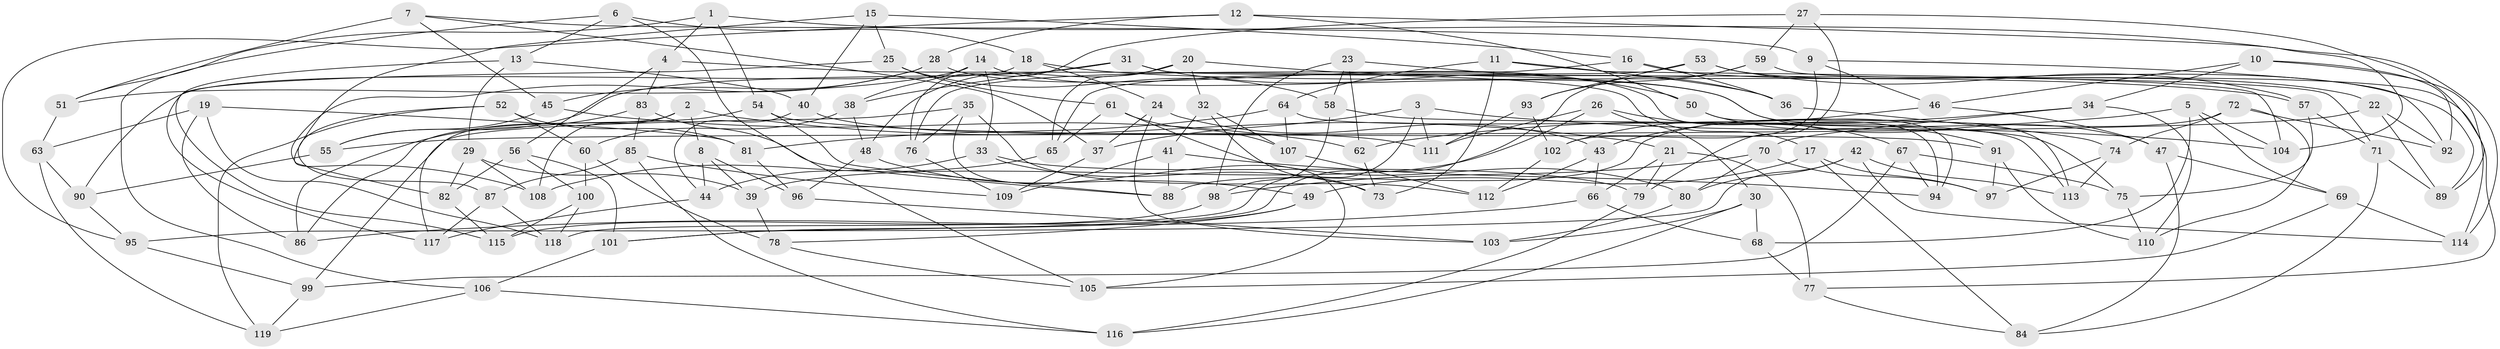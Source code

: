 // coarse degree distribution, {6: 0.3493975903614458, 5: 0.08433734939759036, 4: 0.5542168674698795, 3: 0.012048192771084338}
// Generated by graph-tools (version 1.1) at 2025/24/03/03/25 07:24:28]
// undirected, 119 vertices, 238 edges
graph export_dot {
graph [start="1"]
  node [color=gray90,style=filled];
  1;
  2;
  3;
  4;
  5;
  6;
  7;
  8;
  9;
  10;
  11;
  12;
  13;
  14;
  15;
  16;
  17;
  18;
  19;
  20;
  21;
  22;
  23;
  24;
  25;
  26;
  27;
  28;
  29;
  30;
  31;
  32;
  33;
  34;
  35;
  36;
  37;
  38;
  39;
  40;
  41;
  42;
  43;
  44;
  45;
  46;
  47;
  48;
  49;
  50;
  51;
  52;
  53;
  54;
  55;
  56;
  57;
  58;
  59;
  60;
  61;
  62;
  63;
  64;
  65;
  66;
  67;
  68;
  69;
  70;
  71;
  72;
  73;
  74;
  75;
  76;
  77;
  78;
  79;
  80;
  81;
  82;
  83;
  84;
  85;
  86;
  87;
  88;
  89;
  90;
  91;
  92;
  93;
  94;
  95;
  96;
  97;
  98;
  99;
  100;
  101;
  102;
  103;
  104;
  105;
  106;
  107;
  108;
  109;
  110;
  111;
  112;
  113;
  114;
  115;
  116;
  117;
  118;
  119;
  1 -- 51;
  1 -- 54;
  1 -- 114;
  1 -- 4;
  2 -- 21;
  2 -- 8;
  2 -- 108;
  2 -- 117;
  3 -- 37;
  3 -- 118;
  3 -- 104;
  3 -- 111;
  4 -- 17;
  4 -- 56;
  4 -- 83;
  5 -- 62;
  5 -- 69;
  5 -- 68;
  5 -- 104;
  6 -- 13;
  6 -- 105;
  6 -- 18;
  6 -- 106;
  7 -- 37;
  7 -- 51;
  7 -- 9;
  7 -- 45;
  8 -- 39;
  8 -- 44;
  8 -- 96;
  9 -- 92;
  9 -- 46;
  9 -- 102;
  10 -- 114;
  10 -- 34;
  10 -- 92;
  10 -- 46;
  11 -- 64;
  11 -- 36;
  11 -- 73;
  11 -- 104;
  12 -- 104;
  12 -- 28;
  12 -- 50;
  12 -- 95;
  13 -- 29;
  13 -- 40;
  13 -- 115;
  14 -- 51;
  14 -- 33;
  14 -- 38;
  14 -- 47;
  15 -- 25;
  15 -- 40;
  15 -- 16;
  15 -- 108;
  16 -- 76;
  16 -- 36;
  16 -- 22;
  17 -- 84;
  17 -- 97;
  17 -- 49;
  18 -- 90;
  18 -- 57;
  18 -- 24;
  19 -- 118;
  19 -- 81;
  19 -- 86;
  19 -- 63;
  20 -- 48;
  20 -- 32;
  20 -- 113;
  20 -- 65;
  21 -- 66;
  21 -- 77;
  21 -- 79;
  22 -- 89;
  22 -- 92;
  22 -- 55;
  23 -- 98;
  23 -- 62;
  23 -- 58;
  23 -- 36;
  24 -- 43;
  24 -- 37;
  24 -- 103;
  25 -- 58;
  25 -- 61;
  25 -- 117;
  26 -- 67;
  26 -- 30;
  26 -- 39;
  26 -- 111;
  27 -- 76;
  27 -- 79;
  27 -- 59;
  27 -- 89;
  28 -- 45;
  28 -- 82;
  28 -- 94;
  29 -- 108;
  29 -- 39;
  29 -- 82;
  30 -- 116;
  30 -- 68;
  30 -- 103;
  31 -- 38;
  31 -- 50;
  31 -- 71;
  31 -- 55;
  32 -- 73;
  32 -- 41;
  32 -- 107;
  33 -- 73;
  33 -- 79;
  33 -- 44;
  34 -- 110;
  34 -- 43;
  34 -- 70;
  35 -- 99;
  35 -- 76;
  35 -- 105;
  35 -- 112;
  36 -- 74;
  37 -- 109;
  38 -- 60;
  38 -- 48;
  39 -- 78;
  40 -- 111;
  40 -- 44;
  41 -- 109;
  41 -- 88;
  41 -- 94;
  42 -- 95;
  42 -- 114;
  42 -- 80;
  42 -- 113;
  43 -- 66;
  43 -- 112;
  44 -- 117;
  45 -- 55;
  45 -- 62;
  46 -- 102;
  46 -- 47;
  47 -- 84;
  47 -- 69;
  48 -- 96;
  48 -- 49;
  49 -- 101;
  49 -- 78;
  50 -- 94;
  50 -- 91;
  51 -- 63;
  52 -- 60;
  52 -- 119;
  52 -- 81;
  52 -- 87;
  53 -- 57;
  53 -- 89;
  53 -- 93;
  53 -- 65;
  54 -- 86;
  54 -- 88;
  54 -- 91;
  55 -- 90;
  56 -- 101;
  56 -- 82;
  56 -- 100;
  57 -- 75;
  57 -- 71;
  58 -- 75;
  58 -- 98;
  59 -- 77;
  59 -- 93;
  59 -- 101;
  60 -- 78;
  60 -- 100;
  61 -- 65;
  61 -- 107;
  61 -- 80;
  62 -- 73;
  63 -- 119;
  63 -- 90;
  64 -- 107;
  64 -- 113;
  64 -- 81;
  65 -- 108;
  66 -- 68;
  66 -- 86;
  67 -- 94;
  67 -- 75;
  67 -- 99;
  68 -- 77;
  69 -- 105;
  69 -- 114;
  70 -- 80;
  70 -- 97;
  70 -- 98;
  71 -- 89;
  71 -- 84;
  72 -- 74;
  72 -- 110;
  72 -- 92;
  72 -- 88;
  74 -- 97;
  74 -- 113;
  75 -- 110;
  76 -- 109;
  77 -- 84;
  78 -- 105;
  79 -- 116;
  80 -- 103;
  81 -- 96;
  82 -- 115;
  83 -- 86;
  83 -- 85;
  83 -- 88;
  85 -- 109;
  85 -- 116;
  85 -- 87;
  87 -- 117;
  87 -- 118;
  90 -- 95;
  91 -- 110;
  91 -- 97;
  93 -- 102;
  93 -- 111;
  95 -- 99;
  96 -- 103;
  98 -- 115;
  99 -- 119;
  100 -- 118;
  100 -- 115;
  101 -- 106;
  102 -- 112;
  106 -- 119;
  106 -- 116;
  107 -- 112;
}
